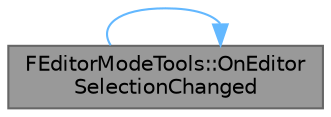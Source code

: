 digraph "FEditorModeTools::OnEditorSelectionChanged"
{
 // INTERACTIVE_SVG=YES
 // LATEX_PDF_SIZE
  bgcolor="transparent";
  edge [fontname=Helvetica,fontsize=10,labelfontname=Helvetica,labelfontsize=10];
  node [fontname=Helvetica,fontsize=10,shape=box,height=0.2,width=0.4];
  rankdir="LR";
  Node1 [id="Node000001",label="FEditorModeTools::OnEditor\lSelectionChanged",height=0.2,width=0.4,color="gray40", fillcolor="grey60", style="filled", fontcolor="black",tooltip="End New TRS Gizmo interface."];
  Node1 -> Node1 [id="edge1_Node000001_Node000001",color="steelblue1",style="solid",tooltip=" "];
}
